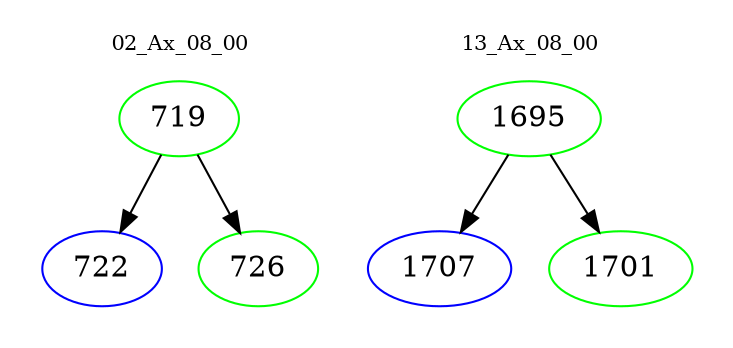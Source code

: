 digraph{
subgraph cluster_0 {
color = white
label = "02_Ax_08_00";
fontsize=10;
T0_719 [label="719", color="green"]
T0_719 -> T0_722 [color="black"]
T0_722 [label="722", color="blue"]
T0_719 -> T0_726 [color="black"]
T0_726 [label="726", color="green"]
}
subgraph cluster_1 {
color = white
label = "13_Ax_08_00";
fontsize=10;
T1_1695 [label="1695", color="green"]
T1_1695 -> T1_1707 [color="black"]
T1_1707 [label="1707", color="blue"]
T1_1695 -> T1_1701 [color="black"]
T1_1701 [label="1701", color="green"]
}
}
